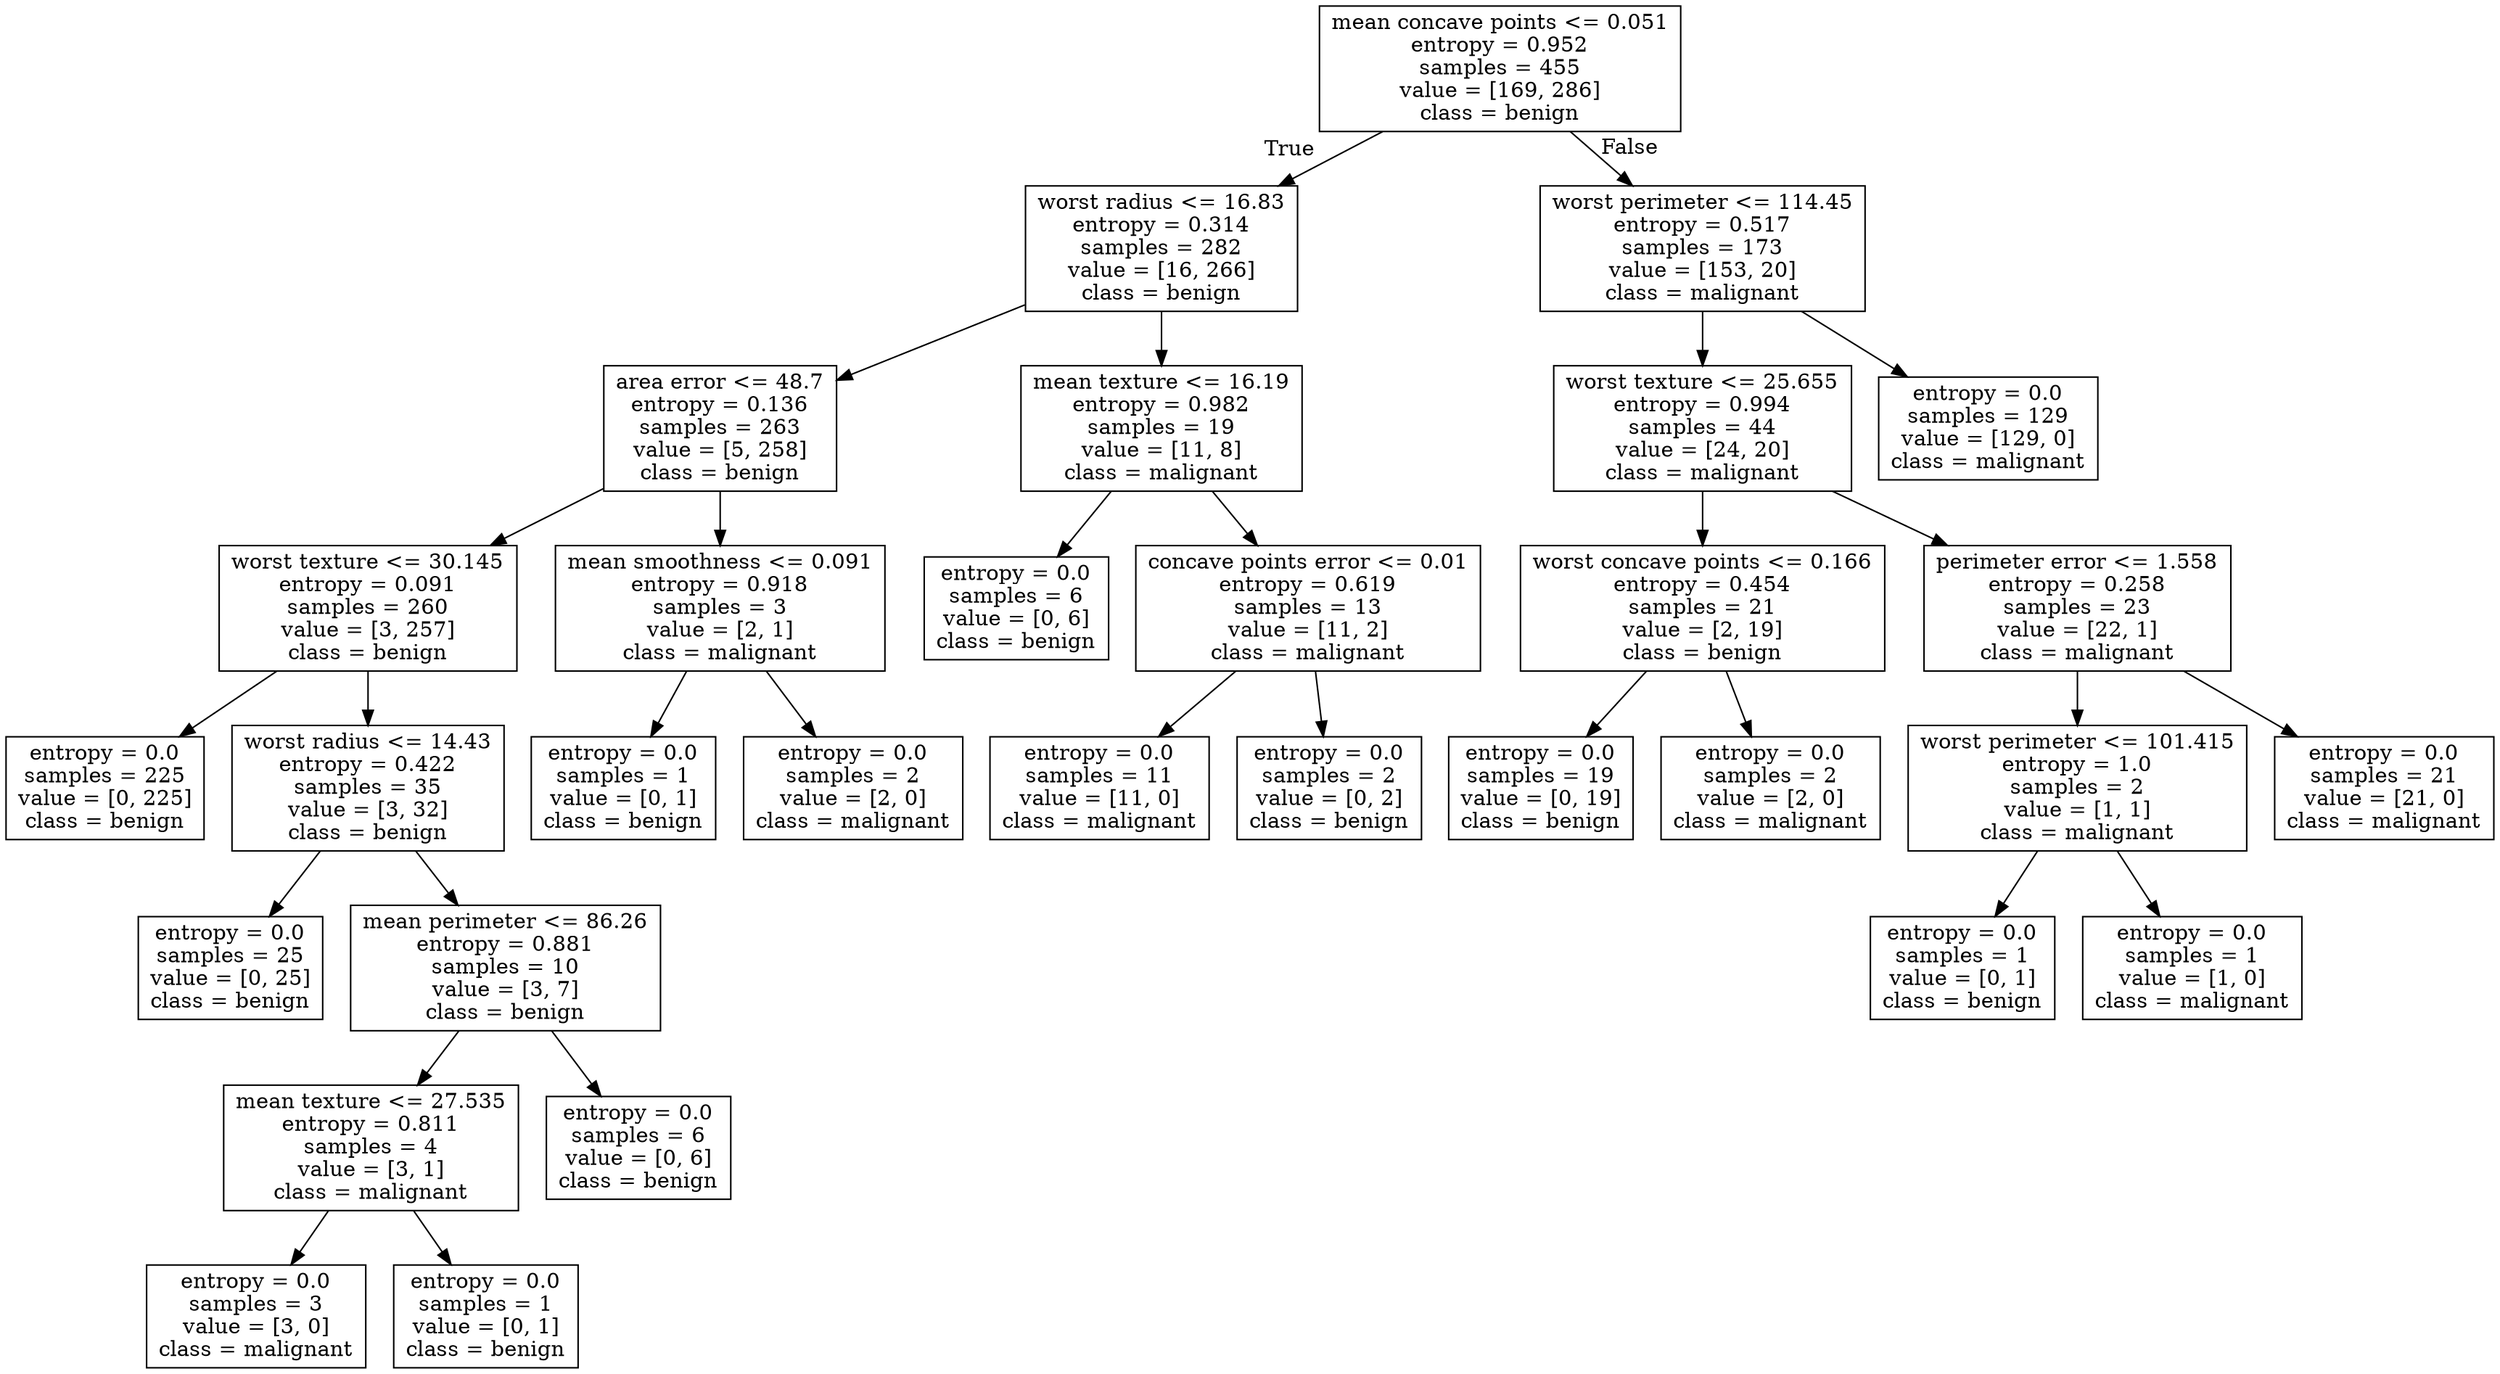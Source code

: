 digraph Tree {
node [shape=box] ;
0 [label="mean concave points <= 0.051\nentropy = 0.952\nsamples = 455\nvalue = [169, 286]\nclass = benign"] ;
1 [label="worst radius <= 16.83\nentropy = 0.314\nsamples = 282\nvalue = [16, 266]\nclass = benign"] ;
0 -> 1 [labeldistance=2.5, labelangle=45, headlabel="True"] ;
2 [label="area error <= 48.7\nentropy = 0.136\nsamples = 263\nvalue = [5, 258]\nclass = benign"] ;
1 -> 2 ;
3 [label="worst texture <= 30.145\nentropy = 0.091\nsamples = 260\nvalue = [3, 257]\nclass = benign"] ;
2 -> 3 ;
4 [label="entropy = 0.0\nsamples = 225\nvalue = [0, 225]\nclass = benign"] ;
3 -> 4 ;
5 [label="worst radius <= 14.43\nentropy = 0.422\nsamples = 35\nvalue = [3, 32]\nclass = benign"] ;
3 -> 5 ;
6 [label="entropy = 0.0\nsamples = 25\nvalue = [0, 25]\nclass = benign"] ;
5 -> 6 ;
7 [label="mean perimeter <= 86.26\nentropy = 0.881\nsamples = 10\nvalue = [3, 7]\nclass = benign"] ;
5 -> 7 ;
8 [label="mean texture <= 27.535\nentropy = 0.811\nsamples = 4\nvalue = [3, 1]\nclass = malignant"] ;
7 -> 8 ;
9 [label="entropy = 0.0\nsamples = 3\nvalue = [3, 0]\nclass = malignant"] ;
8 -> 9 ;
10 [label="entropy = 0.0\nsamples = 1\nvalue = [0, 1]\nclass = benign"] ;
8 -> 10 ;
11 [label="entropy = 0.0\nsamples = 6\nvalue = [0, 6]\nclass = benign"] ;
7 -> 11 ;
12 [label="mean smoothness <= 0.091\nentropy = 0.918\nsamples = 3\nvalue = [2, 1]\nclass = malignant"] ;
2 -> 12 ;
13 [label="entropy = 0.0\nsamples = 1\nvalue = [0, 1]\nclass = benign"] ;
12 -> 13 ;
14 [label="entropy = 0.0\nsamples = 2\nvalue = [2, 0]\nclass = malignant"] ;
12 -> 14 ;
15 [label="mean texture <= 16.19\nentropy = 0.982\nsamples = 19\nvalue = [11, 8]\nclass = malignant"] ;
1 -> 15 ;
16 [label="entropy = 0.0\nsamples = 6\nvalue = [0, 6]\nclass = benign"] ;
15 -> 16 ;
17 [label="concave points error <= 0.01\nentropy = 0.619\nsamples = 13\nvalue = [11, 2]\nclass = malignant"] ;
15 -> 17 ;
18 [label="entropy = 0.0\nsamples = 11\nvalue = [11, 0]\nclass = malignant"] ;
17 -> 18 ;
19 [label="entropy = 0.0\nsamples = 2\nvalue = [0, 2]\nclass = benign"] ;
17 -> 19 ;
20 [label="worst perimeter <= 114.45\nentropy = 0.517\nsamples = 173\nvalue = [153, 20]\nclass = malignant"] ;
0 -> 20 [labeldistance=2.5, labelangle=-45, headlabel="False"] ;
21 [label="worst texture <= 25.655\nentropy = 0.994\nsamples = 44\nvalue = [24, 20]\nclass = malignant"] ;
20 -> 21 ;
22 [label="worst concave points <= 0.166\nentropy = 0.454\nsamples = 21\nvalue = [2, 19]\nclass = benign"] ;
21 -> 22 ;
23 [label="entropy = 0.0\nsamples = 19\nvalue = [0, 19]\nclass = benign"] ;
22 -> 23 ;
24 [label="entropy = 0.0\nsamples = 2\nvalue = [2, 0]\nclass = malignant"] ;
22 -> 24 ;
25 [label="perimeter error <= 1.558\nentropy = 0.258\nsamples = 23\nvalue = [22, 1]\nclass = malignant"] ;
21 -> 25 ;
26 [label="worst perimeter <= 101.415\nentropy = 1.0\nsamples = 2\nvalue = [1, 1]\nclass = malignant"] ;
25 -> 26 ;
27 [label="entropy = 0.0\nsamples = 1\nvalue = [0, 1]\nclass = benign"] ;
26 -> 27 ;
28 [label="entropy = 0.0\nsamples = 1\nvalue = [1, 0]\nclass = malignant"] ;
26 -> 28 ;
29 [label="entropy = 0.0\nsamples = 21\nvalue = [21, 0]\nclass = malignant"] ;
25 -> 29 ;
30 [label="entropy = 0.0\nsamples = 129\nvalue = [129, 0]\nclass = malignant"] ;
20 -> 30 ;
}